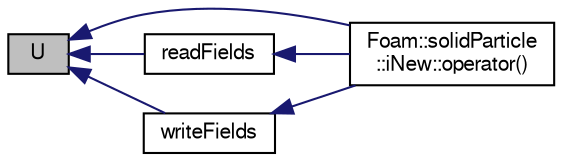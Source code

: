digraph "U"
{
  bgcolor="transparent";
  edge [fontname="FreeSans",fontsize="10",labelfontname="FreeSans",labelfontsize="10"];
  node [fontname="FreeSans",fontsize="10",shape=record];
  rankdir="LR";
  Node67 [label="U",height=0.2,width=0.4,color="black", fillcolor="grey75", style="filled", fontcolor="black"];
  Node67 -> Node68 [dir="back",color="midnightblue",fontsize="10",style="solid",fontname="FreeSans"];
  Node68 [label="Foam::solidParticle\l::iNew::operator()",height=0.2,width=0.4,color="black",URL="$a24510.html#aca535c61498c48b213a1b89eff656844"];
  Node67 -> Node69 [dir="back",color="midnightblue",fontsize="10",style="solid",fontname="FreeSans"];
  Node69 [label="readFields",height=0.2,width=0.4,color="black",URL="$a24502.html#ac7cf0a4e59ebca835e0e428904eecb41"];
  Node69 -> Node68 [dir="back",color="midnightblue",fontsize="10",style="solid",fontname="FreeSans"];
  Node67 -> Node70 [dir="back",color="midnightblue",fontsize="10",style="solid",fontname="FreeSans"];
  Node70 [label="writeFields",height=0.2,width=0.4,color="black",URL="$a24502.html#ae8ec839877d43a55d64c270034768f28"];
  Node70 -> Node68 [dir="back",color="midnightblue",fontsize="10",style="solid",fontname="FreeSans"];
}
